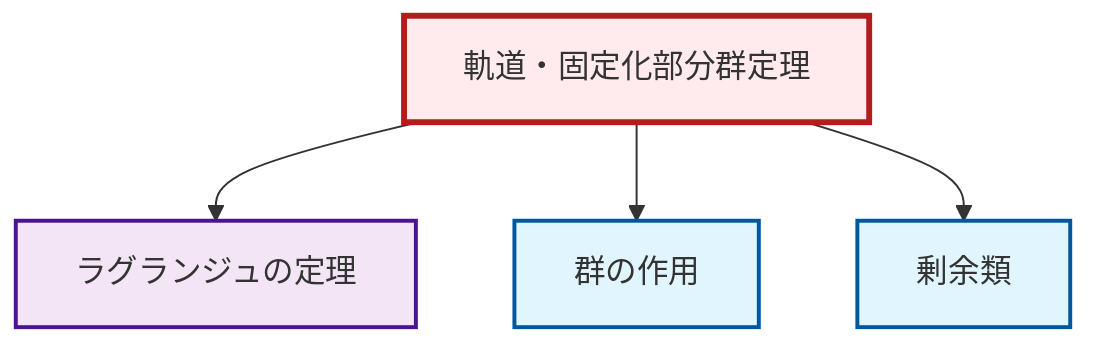 graph TD
    classDef definition fill:#e1f5fe,stroke:#01579b,stroke-width:2px
    classDef theorem fill:#f3e5f5,stroke:#4a148c,stroke-width:2px
    classDef axiom fill:#fff3e0,stroke:#e65100,stroke-width:2px
    classDef example fill:#e8f5e9,stroke:#1b5e20,stroke-width:2px
    classDef current fill:#ffebee,stroke:#b71c1c,stroke-width:3px
    thm-lagrange["ラグランジュの定理"]:::theorem
    def-group-action["群の作用"]:::definition
    thm-orbit-stabilizer["軌道・固定化部分群定理"]:::theorem
    def-coset["剰余類"]:::definition
    thm-orbit-stabilizer --> thm-lagrange
    thm-orbit-stabilizer --> def-group-action
    thm-orbit-stabilizer --> def-coset
    class thm-orbit-stabilizer current